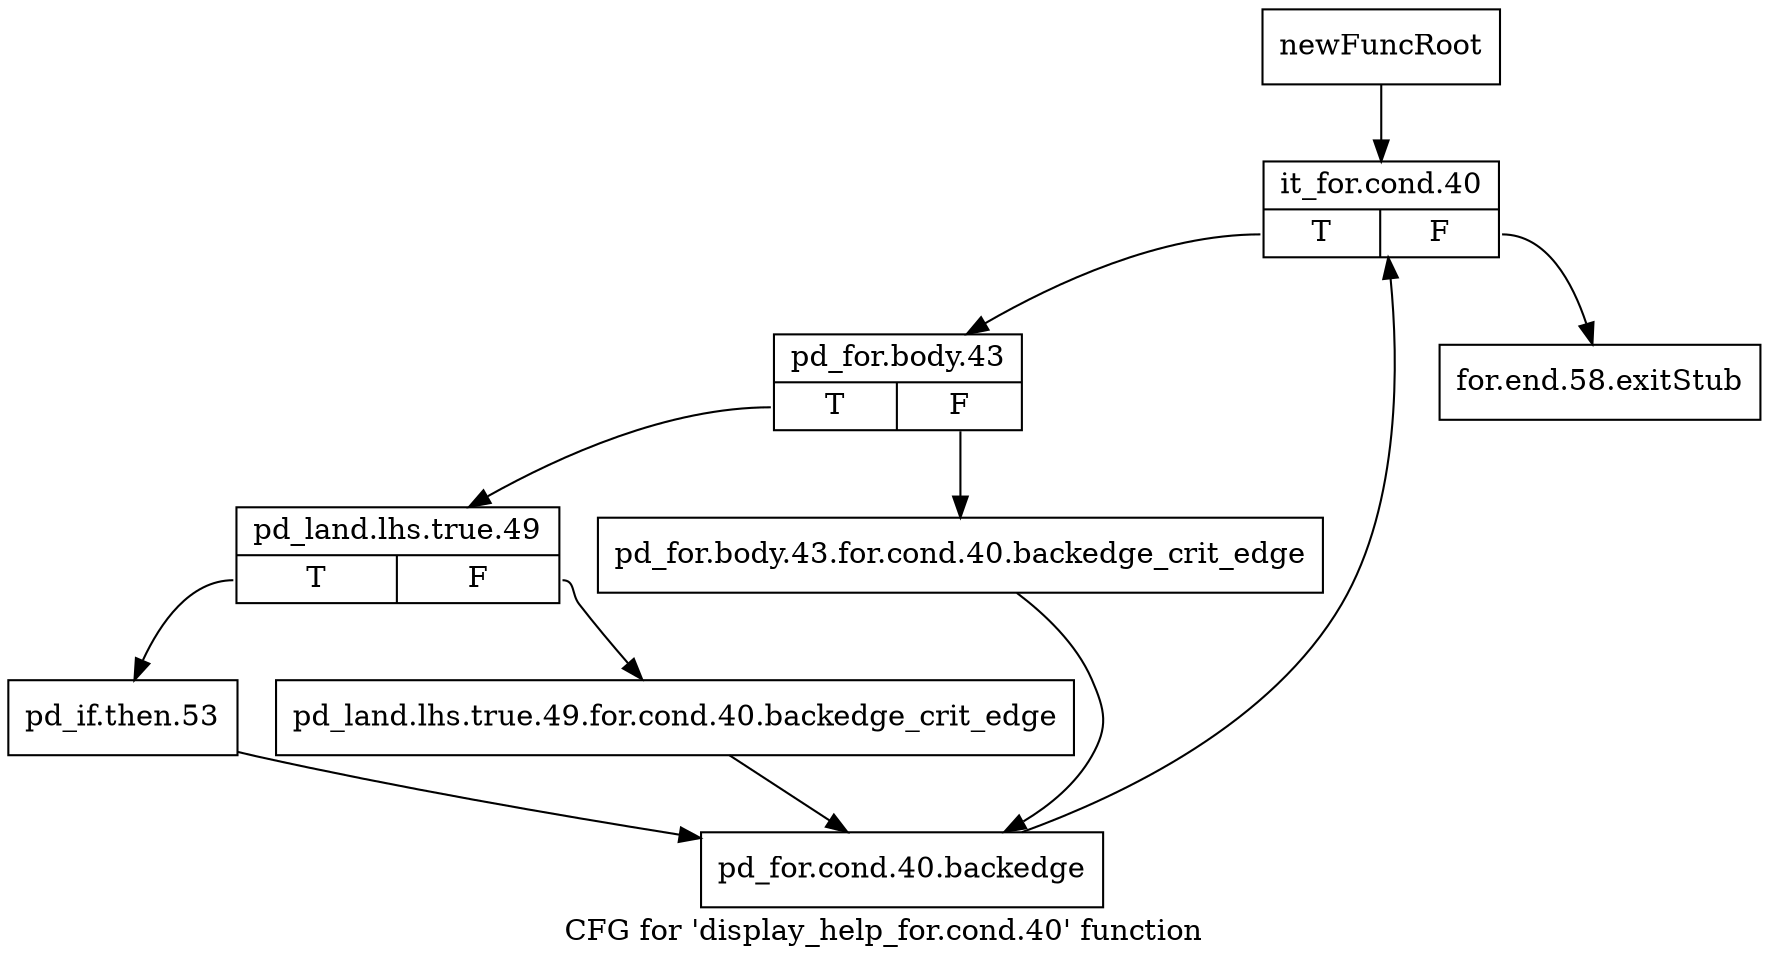 digraph "CFG for 'display_help_for.cond.40' function" {
	label="CFG for 'display_help_for.cond.40' function";

	Node0xc4997a0 [shape=record,label="{newFuncRoot}"];
	Node0xc4997a0 -> Node0xc499840;
	Node0xc4997f0 [shape=record,label="{for.end.58.exitStub}"];
	Node0xc499840 [shape=record,label="{it_for.cond.40|{<s0>T|<s1>F}}"];
	Node0xc499840:s0 -> Node0xc499890;
	Node0xc499840:s1 -> Node0xc4997f0;
	Node0xc499890 [shape=record,label="{pd_for.body.43|{<s0>T|<s1>F}}"];
	Node0xc499890:s0 -> Node0xc499930;
	Node0xc499890:s1 -> Node0xc4998e0;
	Node0xc4998e0 [shape=record,label="{pd_for.body.43.for.cond.40.backedge_crit_edge}"];
	Node0xc4998e0 -> Node0xc499a20;
	Node0xc499930 [shape=record,label="{pd_land.lhs.true.49|{<s0>T|<s1>F}}"];
	Node0xc499930:s0 -> Node0xc4999d0;
	Node0xc499930:s1 -> Node0xc499980;
	Node0xc499980 [shape=record,label="{pd_land.lhs.true.49.for.cond.40.backedge_crit_edge}"];
	Node0xc499980 -> Node0xc499a20;
	Node0xc4999d0 [shape=record,label="{pd_if.then.53}"];
	Node0xc4999d0 -> Node0xc499a20;
	Node0xc499a20 [shape=record,label="{pd_for.cond.40.backedge}"];
	Node0xc499a20 -> Node0xc499840;
}
